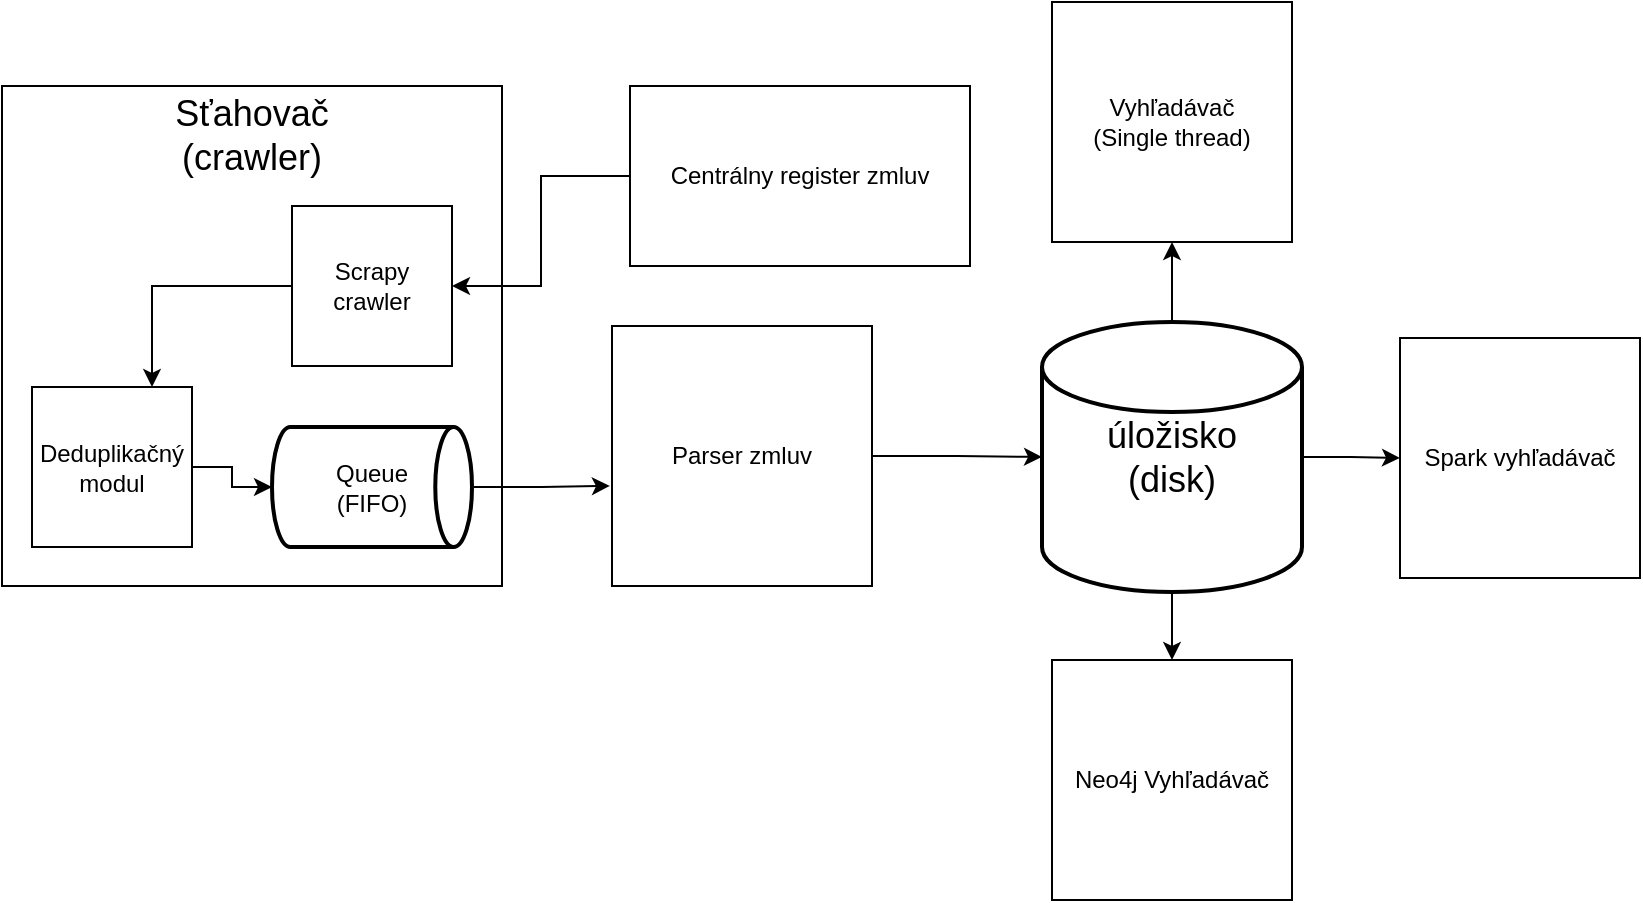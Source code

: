 <mxfile version="15.5.0" type="device"><diagram id="Wz7LW5l8leuK7eDPW_UR" name="Page-1"><mxGraphModel dx="1298" dy="777" grid="1" gridSize="10" guides="1" tooltips="1" connect="1" arrows="1" fold="1" page="1" pageScale="1" pageWidth="827" pageHeight="1169" math="0" shadow="0"><root><mxCell id="0"/><mxCell id="1" parent="0"/><mxCell id="4eD0jL73a2ZZDokVVivU-1" value="" style="whiteSpace=wrap;html=1;aspect=fixed;" parent="1" vertex="1"><mxGeometry x="15" y="200" width="250" height="250" as="geometry"/></mxCell><mxCell id="4eD0jL73a2ZZDokVVivU-26" style="edgeStyle=orthogonalEdgeStyle;rounded=0;orthogonalLoop=1;jettySize=auto;html=1;exitX=0.5;exitY=0;exitDx=0;exitDy=0;exitPerimeter=0;" parent="1" source="4eD0jL73a2ZZDokVVivU-2" target="4eD0jL73a2ZZDokVVivU-25" edge="1"><mxGeometry relative="1" as="geometry"/></mxCell><mxCell id="ZBeuF1palr71i3oTj-r5-6" style="edgeStyle=orthogonalEdgeStyle;rounded=0;orthogonalLoop=1;jettySize=auto;html=1;exitX=0.5;exitY=1;exitDx=0;exitDy=0;exitPerimeter=0;entryX=0.5;entryY=0;entryDx=0;entryDy=0;" edge="1" parent="1" source="4eD0jL73a2ZZDokVVivU-2" target="ZBeuF1palr71i3oTj-r5-2"><mxGeometry relative="1" as="geometry"/></mxCell><mxCell id="ZBeuF1palr71i3oTj-r5-7" style="edgeStyle=orthogonalEdgeStyle;rounded=0;orthogonalLoop=1;jettySize=auto;html=1;exitX=1;exitY=0.5;exitDx=0;exitDy=0;exitPerimeter=0;entryX=0;entryY=0.5;entryDx=0;entryDy=0;" edge="1" parent="1" source="4eD0jL73a2ZZDokVVivU-2" target="ZBeuF1palr71i3oTj-r5-1"><mxGeometry relative="1" as="geometry"/></mxCell><mxCell id="4eD0jL73a2ZZDokVVivU-2" value="&lt;font style=&quot;font-size: 18px&quot;&gt;úložisko&lt;br&gt;(disk)&lt;/font&gt;" style="strokeWidth=2;html=1;shape=mxgraph.flowchart.database;whiteSpace=wrap;" parent="1" vertex="1"><mxGeometry x="535" y="318" width="130" height="135" as="geometry"/></mxCell><mxCell id="ZBeuF1palr71i3oTj-r5-14" style="edgeStyle=orthogonalEdgeStyle;rounded=0;orthogonalLoop=1;jettySize=auto;html=1;exitX=0;exitY=0.5;exitDx=0;exitDy=0;entryX=0.75;entryY=0;entryDx=0;entryDy=0;" edge="1" parent="1" source="4eD0jL73a2ZZDokVVivU-3" target="4eD0jL73a2ZZDokVVivU-11"><mxGeometry relative="1" as="geometry"/></mxCell><mxCell id="4eD0jL73a2ZZDokVVivU-3" value="Scrapy&lt;br&gt;crawler" style="whiteSpace=wrap;html=1;aspect=fixed;" parent="1" vertex="1"><mxGeometry x="160" y="260" width="80" height="80" as="geometry"/></mxCell><mxCell id="ZBeuF1palr71i3oTj-r5-13" style="edgeStyle=orthogonalEdgeStyle;rounded=0;orthogonalLoop=1;jettySize=auto;html=1;exitX=0;exitY=0.5;exitDx=0;exitDy=0;" edge="1" parent="1" source="4eD0jL73a2ZZDokVVivU-4" target="4eD0jL73a2ZZDokVVivU-3"><mxGeometry relative="1" as="geometry"/></mxCell><mxCell id="4eD0jL73a2ZZDokVVivU-4" value="Centrálny register zmluv" style="rounded=0;whiteSpace=wrap;html=1;" parent="1" vertex="1"><mxGeometry x="329" y="200" width="170" height="90" as="geometry"/></mxCell><mxCell id="ZBeuF1palr71i3oTj-r5-16" style="edgeStyle=orthogonalEdgeStyle;rounded=0;orthogonalLoop=1;jettySize=auto;html=1;exitX=1;exitY=0.5;exitDx=0;exitDy=0;exitPerimeter=0;entryX=-0.008;entryY=0.615;entryDx=0;entryDy=0;entryPerimeter=0;" edge="1" parent="1" source="4eD0jL73a2ZZDokVVivU-6" target="4eD0jL73a2ZZDokVVivU-13"><mxGeometry relative="1" as="geometry"/></mxCell><mxCell id="4eD0jL73a2ZZDokVVivU-6" value="Queue&lt;br&gt;(FIFO)" style="strokeWidth=2;html=1;shape=mxgraph.flowchart.direct_data;whiteSpace=wrap;" parent="1" vertex="1"><mxGeometry x="150" y="370.5" width="100" height="60" as="geometry"/></mxCell><mxCell id="ZBeuF1palr71i3oTj-r5-15" style="edgeStyle=orthogonalEdgeStyle;rounded=0;orthogonalLoop=1;jettySize=auto;html=1;exitX=1;exitY=0.5;exitDx=0;exitDy=0;" edge="1" parent="1" source="4eD0jL73a2ZZDokVVivU-11" target="4eD0jL73a2ZZDokVVivU-6"><mxGeometry relative="1" as="geometry"/></mxCell><mxCell id="4eD0jL73a2ZZDokVVivU-11" value="Deduplikačný modul" style="whiteSpace=wrap;html=1;aspect=fixed;" parent="1" vertex="1"><mxGeometry x="30" y="350.5" width="80" height="80" as="geometry"/></mxCell><mxCell id="ZBeuF1palr71i3oTj-r5-4" style="edgeStyle=orthogonalEdgeStyle;rounded=0;orthogonalLoop=1;jettySize=auto;html=1;exitX=1;exitY=0.5;exitDx=0;exitDy=0;entryX=0;entryY=0.5;entryDx=0;entryDy=0;entryPerimeter=0;" edge="1" parent="1" source="4eD0jL73a2ZZDokVVivU-13" target="4eD0jL73a2ZZDokVVivU-2"><mxGeometry relative="1" as="geometry"/></mxCell><mxCell id="4eD0jL73a2ZZDokVVivU-13" value="Parser zmluv" style="whiteSpace=wrap;html=1;aspect=fixed;" parent="1" vertex="1"><mxGeometry x="320" y="320" width="130" height="130" as="geometry"/></mxCell><mxCell id="4eD0jL73a2ZZDokVVivU-20" value="&lt;font style=&quot;font-size: 18px&quot;&gt;Sťahovač&lt;br&gt;(crawler)&lt;/font&gt;" style="text;html=1;strokeColor=none;fillColor=none;align=center;verticalAlign=middle;whiteSpace=wrap;rounded=0;" parent="1" vertex="1"><mxGeometry x="120" y="215" width="40" height="20" as="geometry"/></mxCell><mxCell id="4eD0jL73a2ZZDokVVivU-25" value="Vyhľadávač &lt;br&gt;(Single thread)" style="whiteSpace=wrap;html=1;aspect=fixed;" parent="1" vertex="1"><mxGeometry x="540" y="158" width="120" height="120" as="geometry"/></mxCell><mxCell id="ZBeuF1palr71i3oTj-r5-1" value="Spark vyhľadávač" style="whiteSpace=wrap;html=1;aspect=fixed;" vertex="1" parent="1"><mxGeometry x="714" y="326" width="120" height="120" as="geometry"/></mxCell><mxCell id="ZBeuF1palr71i3oTj-r5-2" value="Neo4j Vyhľadávač" style="whiteSpace=wrap;html=1;aspect=fixed;" vertex="1" parent="1"><mxGeometry x="540" y="487" width="120" height="120" as="geometry"/></mxCell></root></mxGraphModel></diagram></mxfile>